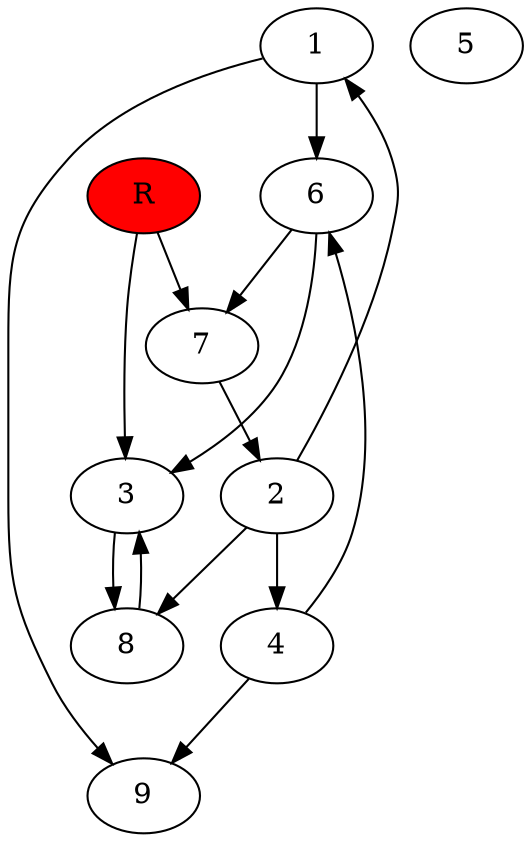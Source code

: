 digraph prb38622 {
	1
	2
	3
	4
	5
	6
	7
	8
	R [fillcolor="#ff0000" style=filled]
	1 -> 6
	1 -> 9
	2 -> 1
	2 -> 4
	2 -> 8
	3 -> 8
	4 -> 6
	4 -> 9
	6 -> 3
	6 -> 7
	7 -> 2
	8 -> 3
	R -> 3
	R -> 7
}

